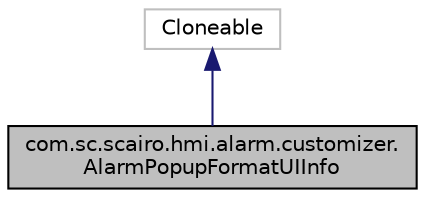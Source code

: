 digraph "com.sc.scairo.hmi.alarm.customizer.AlarmPopupFormatUIInfo"
{
 // LATEX_PDF_SIZE
  edge [fontname="Helvetica",fontsize="10",labelfontname="Helvetica",labelfontsize="10"];
  node [fontname="Helvetica",fontsize="10",shape=record];
  Node1 [label="com.sc.scairo.hmi.alarm.customizer.\lAlarmPopupFormatUIInfo",height=0.2,width=0.4,color="black", fillcolor="grey75", style="filled", fontcolor="black",tooltip=" "];
  Node2 -> Node1 [dir="back",color="midnightblue",fontsize="10",style="solid",fontname="Helvetica"];
  Node2 [label="Cloneable",height=0.2,width=0.4,color="grey75", fillcolor="white", style="filled",tooltip=" "];
}
